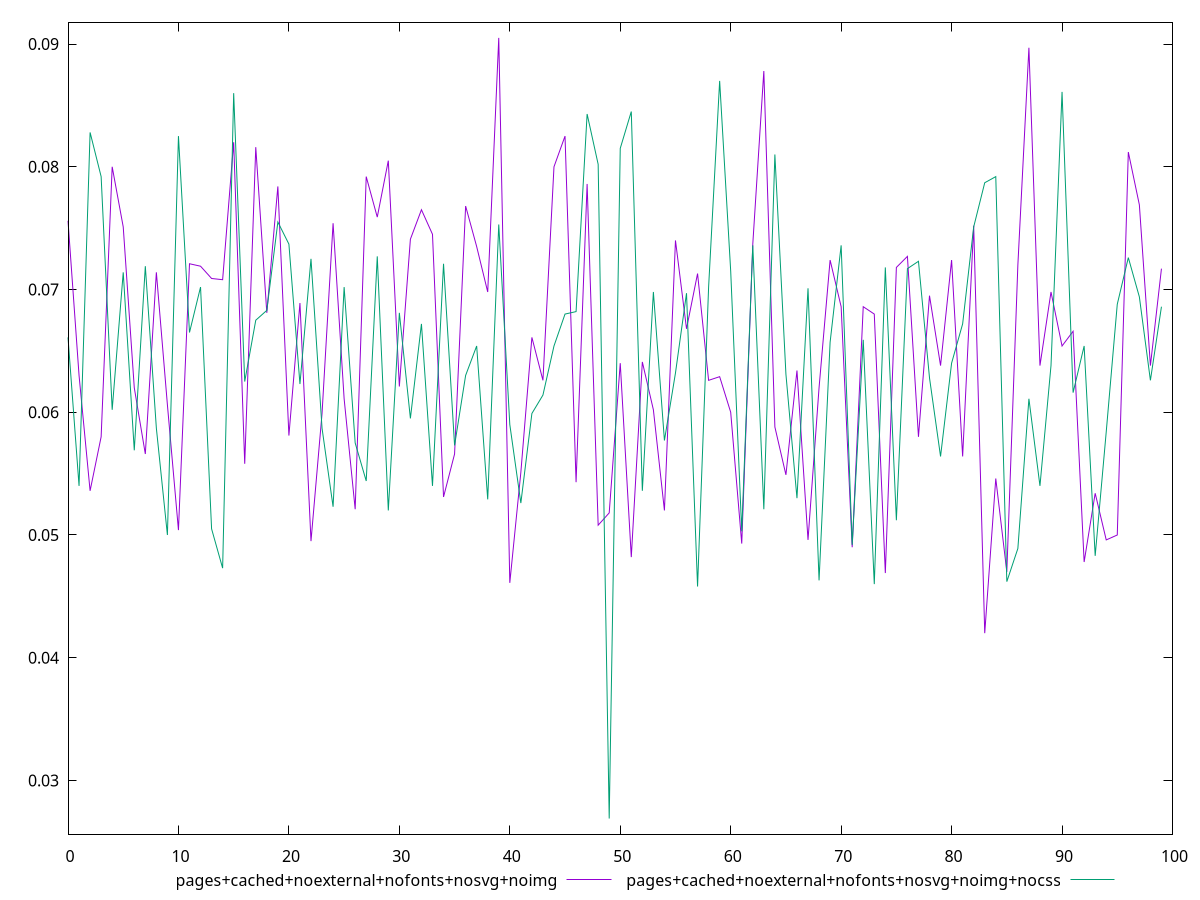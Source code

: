 reset
set terminal svg size 640, 500 enhanced background rgb 'white'
set output "reprap/network-rtt/comparison/line/11_vs_12.svg"

$pagesCachedNoexternalNofontsNosvgNoimg <<EOF
0 0.0756
1 0.063
2 0.0536
3 0.057999999999999996
4 0.07999999999999999
5 0.0751
6 0.062
7 0.0566
8 0.07139999999999999
9 0.060599999999999994
10 0.0504
11 0.0721
12 0.07189999999999999
13 0.07089999999999999
14 0.07079999999999999
15 0.08199999999999999
16 0.05580000000000001
17 0.08159999999999999
18 0.0681
19 0.07840000000000001
20 0.05809999999999999
21 0.06889999999999999
22 0.0495
23 0.059899999999999995
24 0.07540000000000001
25 0.0611
26 0.0521
27 0.07919999999999999
28 0.0759
29 0.08049999999999999
30 0.062099999999999995
31 0.0741
32 0.0765
33 0.0745
34 0.05310000000000001
35 0.05659999999999999
36 0.0768
37 0.0735
38 0.0698
39 0.09050000000000001
40 0.0461
41 0.05510000000000001
42 0.0661
43 0.0626
44 0.08
45 0.08249999999999999
46 0.05430000000000001
47 0.0786
48 0.0508
49 0.0518
50 0.064
51 0.04819999999999999
52 0.0641
53 0.060200000000000004
54 0.052
55 0.074
56 0.0668
57 0.0713
58 0.0626
59 0.0629
60 0.05999999999999999
61 0.0493
62 0.0737
63 0.08779999999999999
64 0.05879999999999999
65 0.054900000000000004
66 0.0634
67 0.0496
68 0.062
69 0.07239999999999999
70 0.06860000000000001
71 0.048999999999999995
72 0.06860000000000001
73 0.068
74 0.0469
75 0.07179999999999999
76 0.07269999999999999
77 0.057999999999999996
78 0.06949999999999999
79 0.0638
80 0.07239999999999999
81 0.05639999999999999
82 0.07519999999999999
83 0.041999999999999996
84 0.0546
85 0.047
86 0.072
87 0.08969999999999999
88 0.0638
89 0.0698
90 0.0654
91 0.06659999999999999
92 0.047799999999999995
93 0.0534
94 0.0496
95 0.049999999999999996
96 0.0812
97 0.07690000000000001
98 0.0638
99 0.0717
EOF

$pagesCachedNoexternalNofontsNosvgNoimgNocss <<EOF
0 0.0661
1 0.054000000000000006
2 0.08279999999999998
3 0.0792
4 0.0602
5 0.07139999999999999
6 0.05689999999999999
7 0.07189999999999999
8 0.058699999999999995
9 0.04999999999999999
10 0.08249999999999999
11 0.0665
12 0.0702
13 0.050499999999999996
14 0.047299999999999995
15 0.086
16 0.0625
17 0.0675
18 0.0683
19 0.0755
20 0.0737
21 0.062299999999999994
22 0.0725
23 0.058699999999999995
24 0.0523
25 0.0702
26 0.057499999999999996
27 0.054400000000000004
28 0.07269999999999999
29 0.052
30 0.0681
31 0.0595
32 0.0672
33 0.054000000000000006
34 0.0721
35 0.05729999999999999
36 0.063
37 0.0654
38 0.0529
39 0.07529999999999999
40 0.059
41 0.052599999999999994
42 0.059899999999999995
43 0.061399999999999996
44 0.0654
45 0.068
46 0.06820000000000001
47 0.08429999999999999
48 0.08020000000000001
49 0.0269
50 0.0815
51 0.0845
52 0.0536
53 0.0698
54 0.057699999999999994
55 0.06319999999999999
56 0.06969999999999998
57 0.0458
58 0.0702
59 0.087
60 0.0715
61 0.0503
62 0.0736
63 0.05210000000000001
64 0.081
65 0.0631
66 0.053
67 0.0701
68 0.0463
69 0.0657
70 0.0736
71 0.04920000000000001
72 0.0659
73 0.04600000000000001
74 0.07179999999999999
75 0.051199999999999996
76 0.0717
77 0.07229999999999999
78 0.0628
79 0.05639999999999999
80 0.064
81 0.0672
82 0.0751
83 0.0787
84 0.0792
85 0.0462
86 0.0489
87 0.061099999999999995
88 0.054000000000000006
89 0.0638
90 0.0861
91 0.0616
92 0.0654
93 0.04830000000000001
94 0.058399999999999994
95 0.06879999999999999
96 0.0726
97 0.06939999999999999
98 0.0626
99 0.06860000000000001
EOF

set key outside below
set yrange [0.025628:0.091772]

plot \
  $pagesCachedNoexternalNofontsNosvgNoimg title "pages+cached+noexternal+nofonts+nosvg+noimg" with line, \
  $pagesCachedNoexternalNofontsNosvgNoimgNocss title "pages+cached+noexternal+nofonts+nosvg+noimg+nocss" with line, \


reset